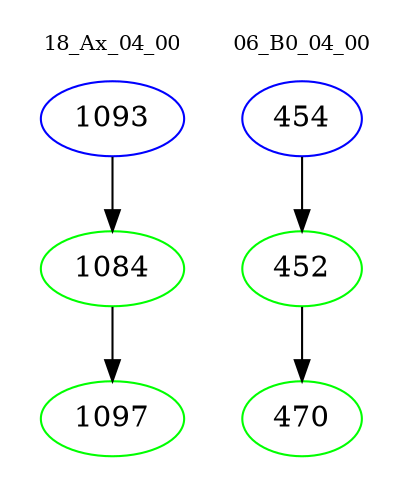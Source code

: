 digraph{
subgraph cluster_0 {
color = white
label = "18_Ax_04_00";
fontsize=10;
T0_1093 [label="1093", color="blue"]
T0_1093 -> T0_1084 [color="black"]
T0_1084 [label="1084", color="green"]
T0_1084 -> T0_1097 [color="black"]
T0_1097 [label="1097", color="green"]
}
subgraph cluster_1 {
color = white
label = "06_B0_04_00";
fontsize=10;
T1_454 [label="454", color="blue"]
T1_454 -> T1_452 [color="black"]
T1_452 [label="452", color="green"]
T1_452 -> T1_470 [color="black"]
T1_470 [label="470", color="green"]
}
}
